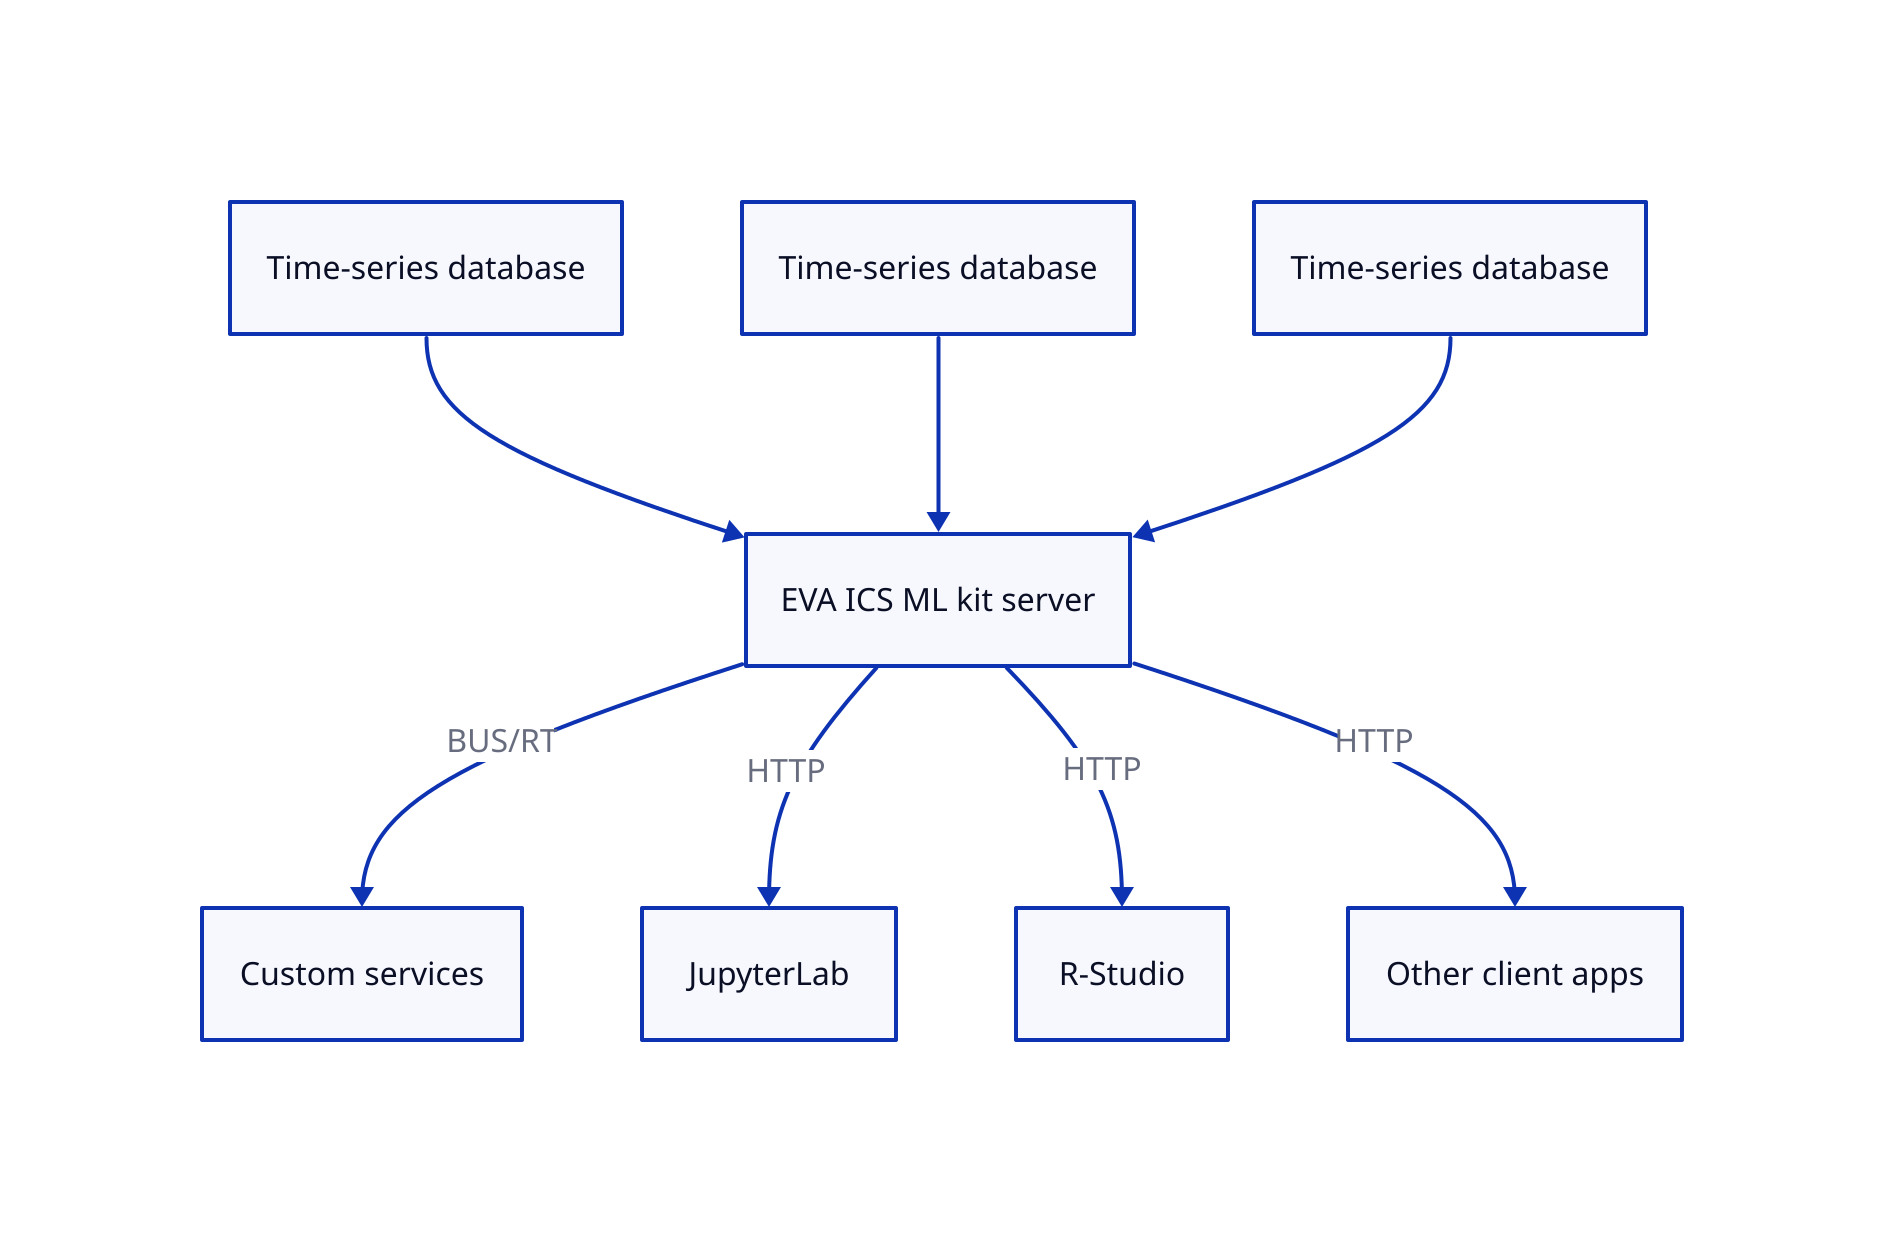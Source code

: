 tsdb1: Time-series database
tsdb2: Time-series database
tsdb3: Time-series database
mlsrv: EVA ICS ML kit server
tsdb1 -> mlsrv
tsdb2 -> mlsrv
tsdb3 -> mlsrv
c1: Custom services
c2: JupyterLab
c3: R-Studio
c4: Other client apps
mlsrv -> c1: BUS/RT
mlsrv -> c2: HTTP
mlsrv -> c3: HTTP
mlsrv -> c4: HTTP
